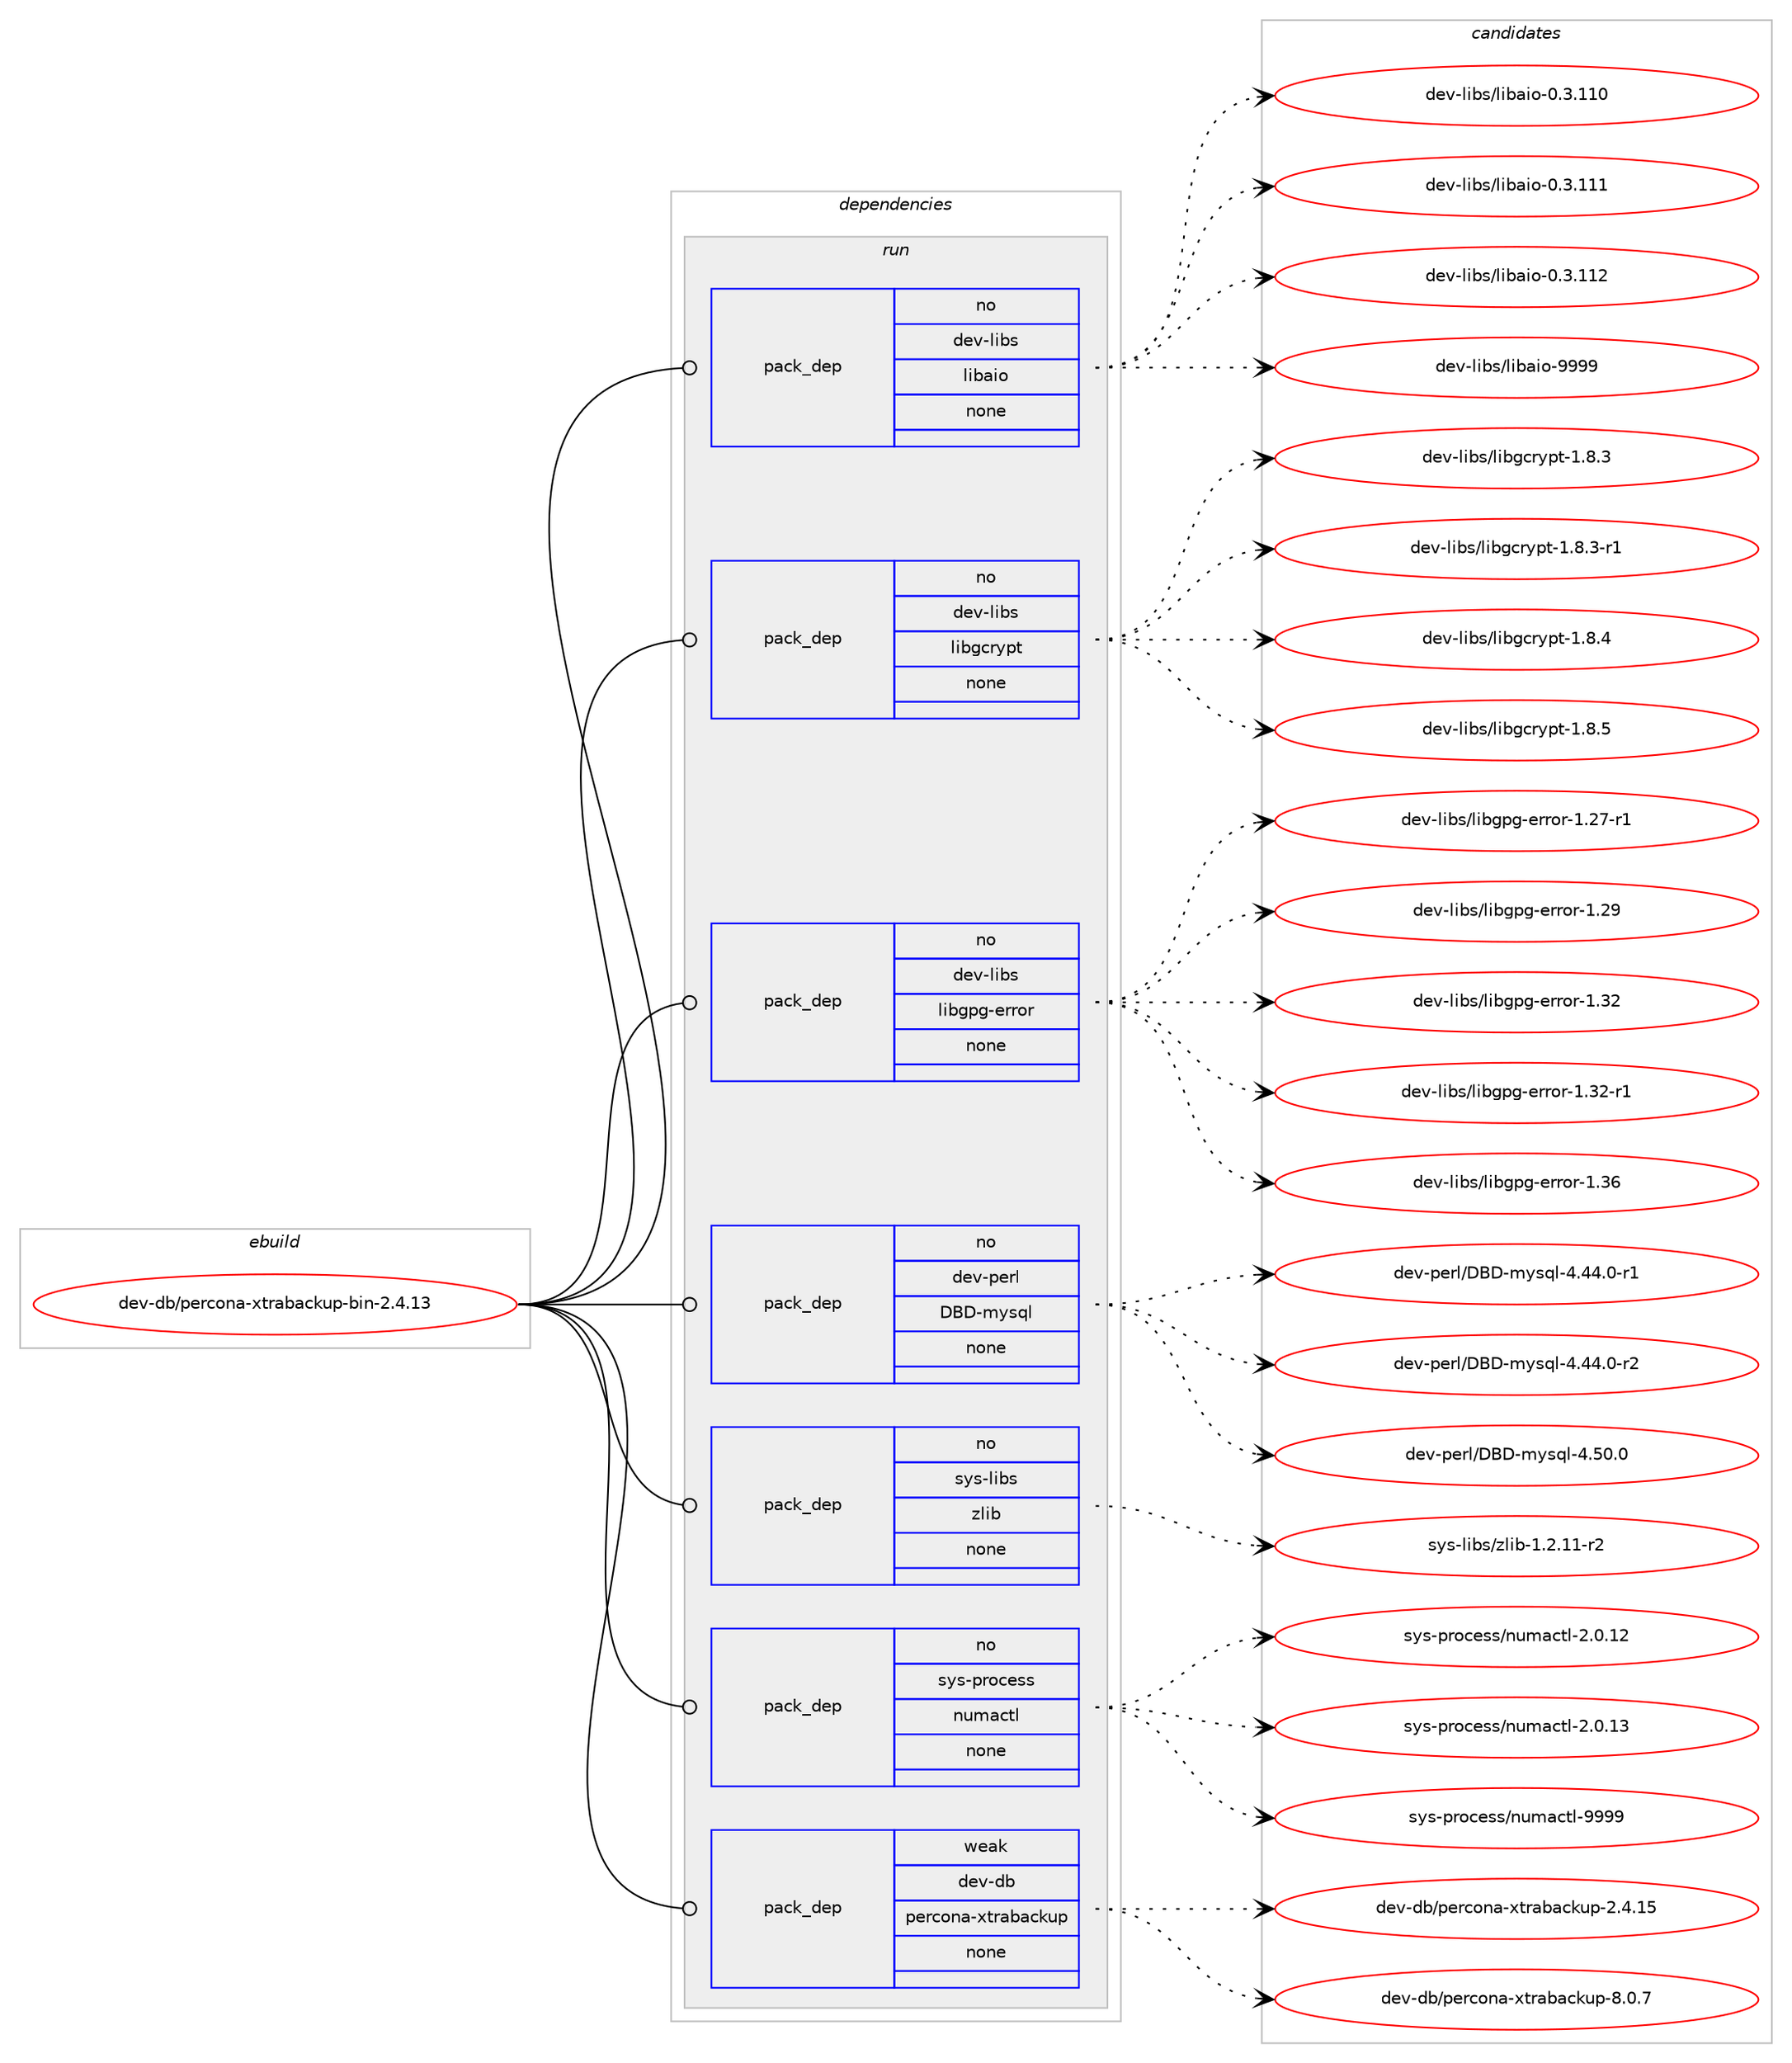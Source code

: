 digraph prolog {

# *************
# Graph options
# *************

newrank=true;
concentrate=true;
compound=true;
graph [rankdir=LR,fontname=Helvetica,fontsize=10,ranksep=1.5];#, ranksep=2.5, nodesep=0.2];
edge  [arrowhead=vee];
node  [fontname=Helvetica,fontsize=10];

# **********
# The ebuild
# **********

subgraph cluster_leftcol {
color=gray;
rank=same;
label=<<i>ebuild</i>>;
id [label="dev-db/percona-xtrabackup-bin-2.4.13", color=red, width=4, href="../dev-db/percona-xtrabackup-bin-2.4.13.svg"];
}

# ****************
# The dependencies
# ****************

subgraph cluster_midcol {
color=gray;
label=<<i>dependencies</i>>;
subgraph cluster_compile {
fillcolor="#eeeeee";
style=filled;
label=<<i>compile</i>>;
}
subgraph cluster_compileandrun {
fillcolor="#eeeeee";
style=filled;
label=<<i>compile and run</i>>;
}
subgraph cluster_run {
fillcolor="#eeeeee";
style=filled;
label=<<i>run</i>>;
subgraph pack388103 {
dependency521299 [label=<<TABLE BORDER="0" CELLBORDER="1" CELLSPACING="0" CELLPADDING="4" WIDTH="220"><TR><TD ROWSPAN="6" CELLPADDING="30">pack_dep</TD></TR><TR><TD WIDTH="110">no</TD></TR><TR><TD>dev-libs</TD></TR><TR><TD>libaio</TD></TR><TR><TD>none</TD></TR><TR><TD></TD></TR></TABLE>>, shape=none, color=blue];
}
id:e -> dependency521299:w [weight=20,style="solid",arrowhead="odot"];
subgraph pack388104 {
dependency521300 [label=<<TABLE BORDER="0" CELLBORDER="1" CELLSPACING="0" CELLPADDING="4" WIDTH="220"><TR><TD ROWSPAN="6" CELLPADDING="30">pack_dep</TD></TR><TR><TD WIDTH="110">no</TD></TR><TR><TD>dev-libs</TD></TR><TR><TD>libgcrypt</TD></TR><TR><TD>none</TD></TR><TR><TD></TD></TR></TABLE>>, shape=none, color=blue];
}
id:e -> dependency521300:w [weight=20,style="solid",arrowhead="odot"];
subgraph pack388105 {
dependency521301 [label=<<TABLE BORDER="0" CELLBORDER="1" CELLSPACING="0" CELLPADDING="4" WIDTH="220"><TR><TD ROWSPAN="6" CELLPADDING="30">pack_dep</TD></TR><TR><TD WIDTH="110">no</TD></TR><TR><TD>dev-libs</TD></TR><TR><TD>libgpg-error</TD></TR><TR><TD>none</TD></TR><TR><TD></TD></TR></TABLE>>, shape=none, color=blue];
}
id:e -> dependency521301:w [weight=20,style="solid",arrowhead="odot"];
subgraph pack388106 {
dependency521302 [label=<<TABLE BORDER="0" CELLBORDER="1" CELLSPACING="0" CELLPADDING="4" WIDTH="220"><TR><TD ROWSPAN="6" CELLPADDING="30">pack_dep</TD></TR><TR><TD WIDTH="110">no</TD></TR><TR><TD>dev-perl</TD></TR><TR><TD>DBD-mysql</TD></TR><TR><TD>none</TD></TR><TR><TD></TD></TR></TABLE>>, shape=none, color=blue];
}
id:e -> dependency521302:w [weight=20,style="solid",arrowhead="odot"];
subgraph pack388107 {
dependency521303 [label=<<TABLE BORDER="0" CELLBORDER="1" CELLSPACING="0" CELLPADDING="4" WIDTH="220"><TR><TD ROWSPAN="6" CELLPADDING="30">pack_dep</TD></TR><TR><TD WIDTH="110">no</TD></TR><TR><TD>sys-libs</TD></TR><TR><TD>zlib</TD></TR><TR><TD>none</TD></TR><TR><TD></TD></TR></TABLE>>, shape=none, color=blue];
}
id:e -> dependency521303:w [weight=20,style="solid",arrowhead="odot"];
subgraph pack388108 {
dependency521304 [label=<<TABLE BORDER="0" CELLBORDER="1" CELLSPACING="0" CELLPADDING="4" WIDTH="220"><TR><TD ROWSPAN="6" CELLPADDING="30">pack_dep</TD></TR><TR><TD WIDTH="110">no</TD></TR><TR><TD>sys-process</TD></TR><TR><TD>numactl</TD></TR><TR><TD>none</TD></TR><TR><TD></TD></TR></TABLE>>, shape=none, color=blue];
}
id:e -> dependency521304:w [weight=20,style="solid",arrowhead="odot"];
subgraph pack388109 {
dependency521305 [label=<<TABLE BORDER="0" CELLBORDER="1" CELLSPACING="0" CELLPADDING="4" WIDTH="220"><TR><TD ROWSPAN="6" CELLPADDING="30">pack_dep</TD></TR><TR><TD WIDTH="110">weak</TD></TR><TR><TD>dev-db</TD></TR><TR><TD>percona-xtrabackup</TD></TR><TR><TD>none</TD></TR><TR><TD></TD></TR></TABLE>>, shape=none, color=blue];
}
id:e -> dependency521305:w [weight=20,style="solid",arrowhead="odot"];
}
}

# **************
# The candidates
# **************

subgraph cluster_choices {
rank=same;
color=gray;
label=<<i>candidates</i>>;

subgraph choice388103 {
color=black;
nodesep=1;
choice10010111845108105981154710810598971051114548465146494948 [label="dev-libs/libaio-0.3.110", color=red, width=4,href="../dev-libs/libaio-0.3.110.svg"];
choice10010111845108105981154710810598971051114548465146494949 [label="dev-libs/libaio-0.3.111", color=red, width=4,href="../dev-libs/libaio-0.3.111.svg"];
choice10010111845108105981154710810598971051114548465146494950 [label="dev-libs/libaio-0.3.112", color=red, width=4,href="../dev-libs/libaio-0.3.112.svg"];
choice10010111845108105981154710810598971051114557575757 [label="dev-libs/libaio-9999", color=red, width=4,href="../dev-libs/libaio-9999.svg"];
dependency521299:e -> choice10010111845108105981154710810598971051114548465146494948:w [style=dotted,weight="100"];
dependency521299:e -> choice10010111845108105981154710810598971051114548465146494949:w [style=dotted,weight="100"];
dependency521299:e -> choice10010111845108105981154710810598971051114548465146494950:w [style=dotted,weight="100"];
dependency521299:e -> choice10010111845108105981154710810598971051114557575757:w [style=dotted,weight="100"];
}
subgraph choice388104 {
color=black;
nodesep=1;
choice1001011184510810598115471081059810399114121112116454946564651 [label="dev-libs/libgcrypt-1.8.3", color=red, width=4,href="../dev-libs/libgcrypt-1.8.3.svg"];
choice10010111845108105981154710810598103991141211121164549465646514511449 [label="dev-libs/libgcrypt-1.8.3-r1", color=red, width=4,href="../dev-libs/libgcrypt-1.8.3-r1.svg"];
choice1001011184510810598115471081059810399114121112116454946564652 [label="dev-libs/libgcrypt-1.8.4", color=red, width=4,href="../dev-libs/libgcrypt-1.8.4.svg"];
choice1001011184510810598115471081059810399114121112116454946564653 [label="dev-libs/libgcrypt-1.8.5", color=red, width=4,href="../dev-libs/libgcrypt-1.8.5.svg"];
dependency521300:e -> choice1001011184510810598115471081059810399114121112116454946564651:w [style=dotted,weight="100"];
dependency521300:e -> choice10010111845108105981154710810598103991141211121164549465646514511449:w [style=dotted,weight="100"];
dependency521300:e -> choice1001011184510810598115471081059810399114121112116454946564652:w [style=dotted,weight="100"];
dependency521300:e -> choice1001011184510810598115471081059810399114121112116454946564653:w [style=dotted,weight="100"];
}
subgraph choice388105 {
color=black;
nodesep=1;
choice100101118451081059811547108105981031121034510111411411111445494650554511449 [label="dev-libs/libgpg-error-1.27-r1", color=red, width=4,href="../dev-libs/libgpg-error-1.27-r1.svg"];
choice10010111845108105981154710810598103112103451011141141111144549465057 [label="dev-libs/libgpg-error-1.29", color=red, width=4,href="../dev-libs/libgpg-error-1.29.svg"];
choice10010111845108105981154710810598103112103451011141141111144549465150 [label="dev-libs/libgpg-error-1.32", color=red, width=4,href="../dev-libs/libgpg-error-1.32.svg"];
choice100101118451081059811547108105981031121034510111411411111445494651504511449 [label="dev-libs/libgpg-error-1.32-r1", color=red, width=4,href="../dev-libs/libgpg-error-1.32-r1.svg"];
choice10010111845108105981154710810598103112103451011141141111144549465154 [label="dev-libs/libgpg-error-1.36", color=red, width=4,href="../dev-libs/libgpg-error-1.36.svg"];
dependency521301:e -> choice100101118451081059811547108105981031121034510111411411111445494650554511449:w [style=dotted,weight="100"];
dependency521301:e -> choice10010111845108105981154710810598103112103451011141141111144549465057:w [style=dotted,weight="100"];
dependency521301:e -> choice10010111845108105981154710810598103112103451011141141111144549465150:w [style=dotted,weight="100"];
dependency521301:e -> choice100101118451081059811547108105981031121034510111411411111445494651504511449:w [style=dotted,weight="100"];
dependency521301:e -> choice10010111845108105981154710810598103112103451011141141111144549465154:w [style=dotted,weight="100"];
}
subgraph choice388106 {
color=black;
nodesep=1;
choice100101118451121011141084768666845109121115113108455246525246484511449 [label="dev-perl/DBD-mysql-4.44.0-r1", color=red, width=4,href="../dev-perl/DBD-mysql-4.44.0-r1.svg"];
choice100101118451121011141084768666845109121115113108455246525246484511450 [label="dev-perl/DBD-mysql-4.44.0-r2", color=red, width=4,href="../dev-perl/DBD-mysql-4.44.0-r2.svg"];
choice10010111845112101114108476866684510912111511310845524653484648 [label="dev-perl/DBD-mysql-4.50.0", color=red, width=4,href="../dev-perl/DBD-mysql-4.50.0.svg"];
dependency521302:e -> choice100101118451121011141084768666845109121115113108455246525246484511449:w [style=dotted,weight="100"];
dependency521302:e -> choice100101118451121011141084768666845109121115113108455246525246484511450:w [style=dotted,weight="100"];
dependency521302:e -> choice10010111845112101114108476866684510912111511310845524653484648:w [style=dotted,weight="100"];
}
subgraph choice388107 {
color=black;
nodesep=1;
choice11512111545108105981154712210810598454946504649494511450 [label="sys-libs/zlib-1.2.11-r2", color=red, width=4,href="../sys-libs/zlib-1.2.11-r2.svg"];
dependency521303:e -> choice11512111545108105981154712210810598454946504649494511450:w [style=dotted,weight="100"];
}
subgraph choice388108 {
color=black;
nodesep=1;
choice115121115451121141119910111511547110117109979911610845504648464950 [label="sys-process/numactl-2.0.12", color=red, width=4,href="../sys-process/numactl-2.0.12.svg"];
choice115121115451121141119910111511547110117109979911610845504648464951 [label="sys-process/numactl-2.0.13", color=red, width=4,href="../sys-process/numactl-2.0.13.svg"];
choice11512111545112114111991011151154711011710997991161084557575757 [label="sys-process/numactl-9999", color=red, width=4,href="../sys-process/numactl-9999.svg"];
dependency521304:e -> choice115121115451121141119910111511547110117109979911610845504648464950:w [style=dotted,weight="100"];
dependency521304:e -> choice115121115451121141119910111511547110117109979911610845504648464951:w [style=dotted,weight="100"];
dependency521304:e -> choice11512111545112114111991011151154711011710997991161084557575757:w [style=dotted,weight="100"];
}
subgraph choice388109 {
color=black;
nodesep=1;
choice1001011184510098471121011149911111097451201161149798979910711711245504652464953 [label="dev-db/percona-xtrabackup-2.4.15", color=red, width=4,href="../dev-db/percona-xtrabackup-2.4.15.svg"];
choice10010111845100984711210111499111110974512011611497989799107117112455646484655 [label="dev-db/percona-xtrabackup-8.0.7", color=red, width=4,href="../dev-db/percona-xtrabackup-8.0.7.svg"];
dependency521305:e -> choice1001011184510098471121011149911111097451201161149798979910711711245504652464953:w [style=dotted,weight="100"];
dependency521305:e -> choice10010111845100984711210111499111110974512011611497989799107117112455646484655:w [style=dotted,weight="100"];
}
}

}
